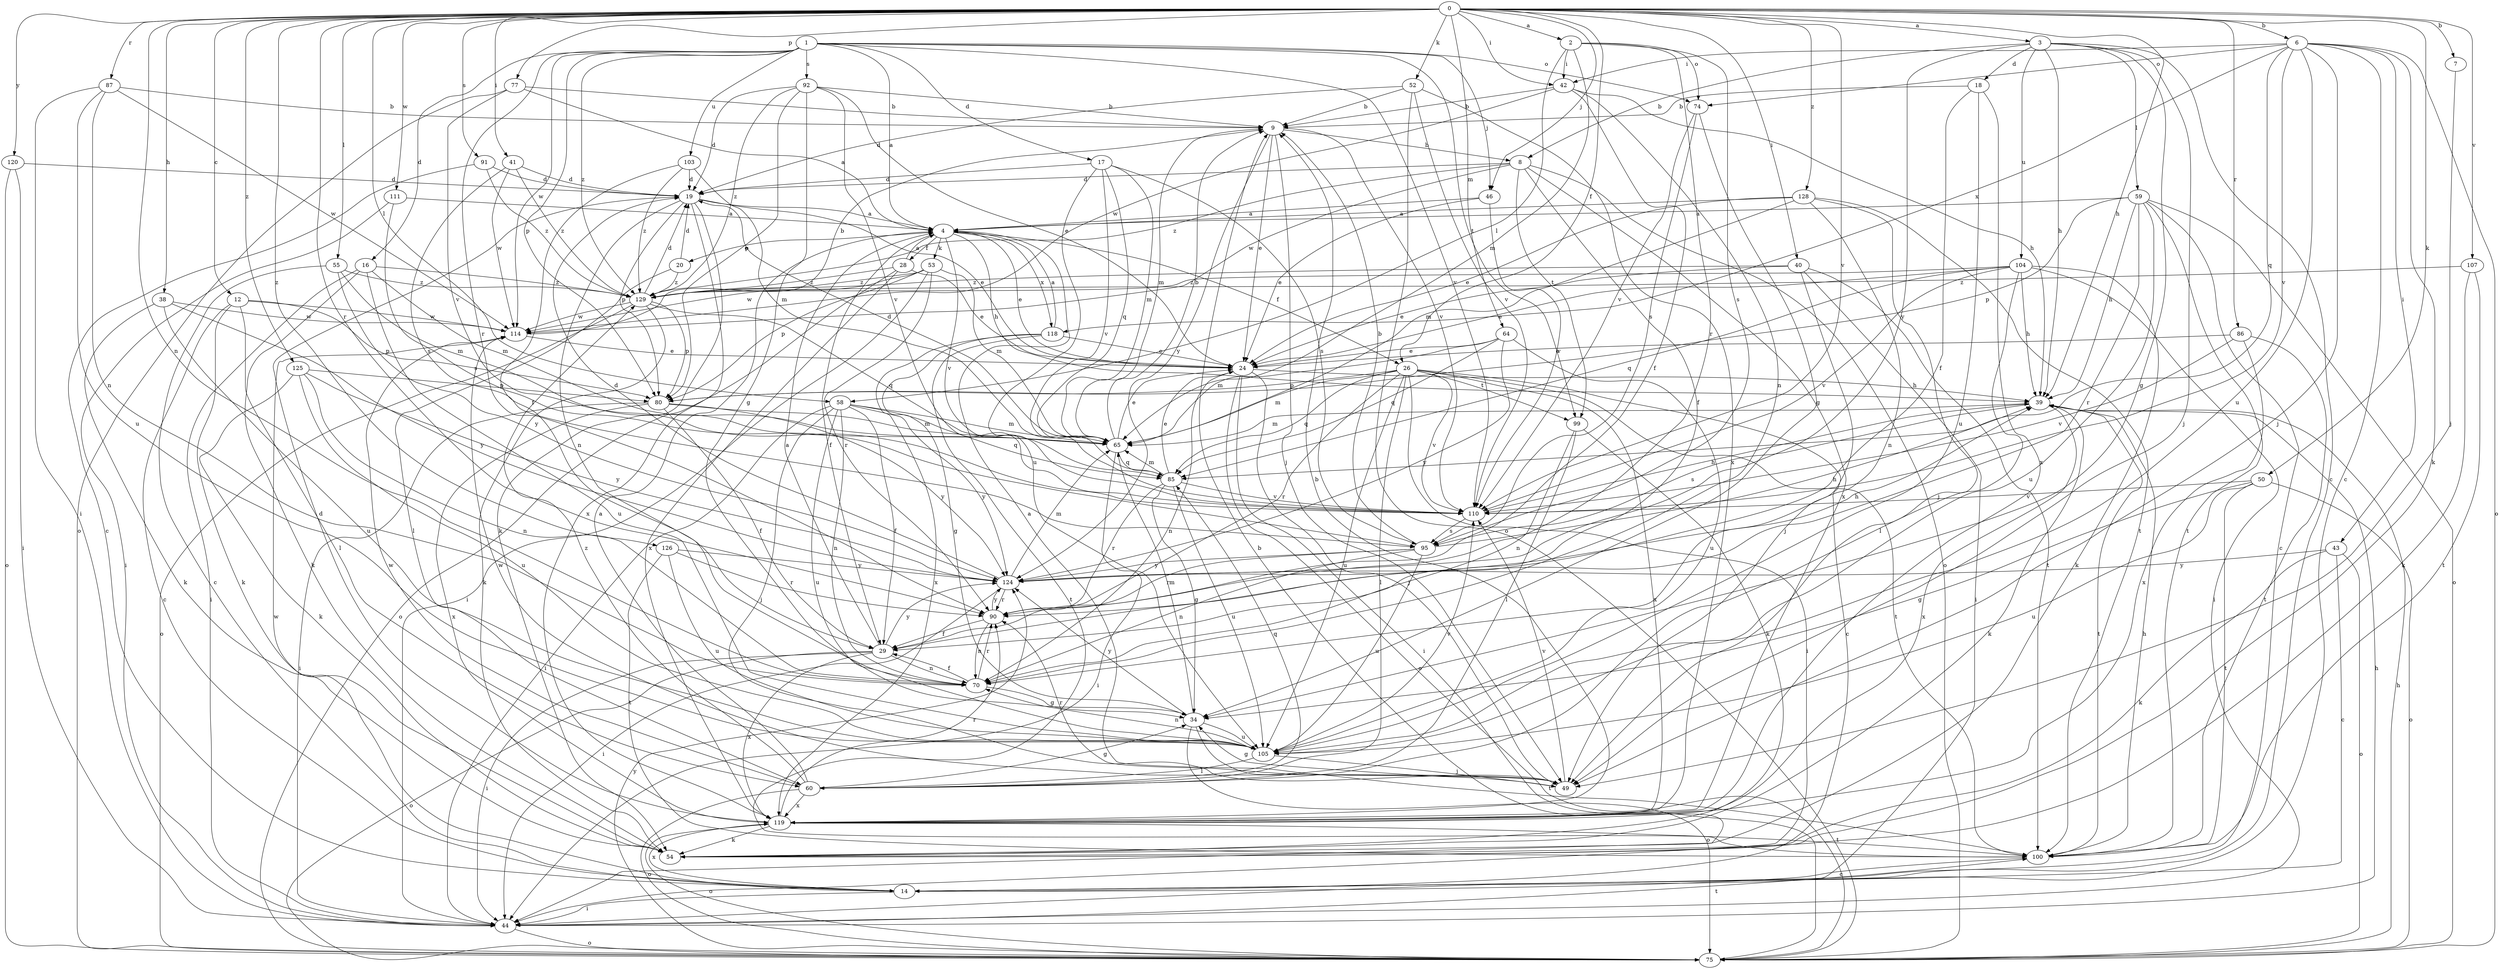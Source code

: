 strict digraph  {
0;
1;
2;
3;
4;
6;
7;
8;
9;
12;
14;
16;
17;
18;
19;
20;
24;
26;
28;
29;
34;
38;
39;
40;
41;
42;
43;
44;
46;
49;
50;
52;
53;
54;
55;
58;
59;
60;
64;
65;
70;
74;
75;
77;
80;
85;
86;
87;
90;
91;
92;
95;
99;
100;
103;
104;
105;
107;
110;
111;
114;
118;
119;
120;
124;
125;
126;
128;
129;
0 -> 2  [label=a];
0 -> 3  [label=a];
0 -> 6  [label=b];
0 -> 7  [label=b];
0 -> 12  [label=c];
0 -> 26  [label=f];
0 -> 38  [label=h];
0 -> 39  [label=h];
0 -> 40  [label=i];
0 -> 41  [label=i];
0 -> 42  [label=i];
0 -> 46  [label=j];
0 -> 50  [label=k];
0 -> 52  [label=k];
0 -> 55  [label=l];
0 -> 58  [label=l];
0 -> 64  [label=m];
0 -> 70  [label=n];
0 -> 77  [label=p];
0 -> 86  [label=r];
0 -> 87  [label=r];
0 -> 90  [label=r];
0 -> 91  [label=s];
0 -> 107  [label=v];
0 -> 110  [label=v];
0 -> 111  [label=w];
0 -> 120  [label=y];
0 -> 125  [label=z];
0 -> 126  [label=z];
0 -> 128  [label=z];
1 -> 4  [label=a];
1 -> 16  [label=d];
1 -> 17  [label=d];
1 -> 46  [label=j];
1 -> 74  [label=o];
1 -> 80  [label=p];
1 -> 90  [label=r];
1 -> 92  [label=s];
1 -> 99  [label=t];
1 -> 103  [label=u];
1 -> 110  [label=v];
1 -> 114  [label=w];
1 -> 129  [label=z];
2 -> 42  [label=i];
2 -> 58  [label=l];
2 -> 65  [label=m];
2 -> 74  [label=o];
2 -> 90  [label=r];
2 -> 95  [label=s];
3 -> 8  [label=b];
3 -> 14  [label=c];
3 -> 18  [label=d];
3 -> 34  [label=g];
3 -> 39  [label=h];
3 -> 49  [label=j];
3 -> 59  [label=l];
3 -> 104  [label=u];
3 -> 124  [label=y];
4 -> 20  [label=e];
4 -> 24  [label=e];
4 -> 26  [label=f];
4 -> 28  [label=f];
4 -> 29  [label=f];
4 -> 39  [label=h];
4 -> 53  [label=k];
4 -> 110  [label=v];
4 -> 118  [label=x];
6 -> 14  [label=c];
6 -> 42  [label=i];
6 -> 43  [label=i];
6 -> 49  [label=j];
6 -> 54  [label=k];
6 -> 74  [label=o];
6 -> 75  [label=o];
6 -> 85  [label=q];
6 -> 105  [label=u];
6 -> 110  [label=v];
6 -> 118  [label=x];
7 -> 49  [label=j];
8 -> 19  [label=d];
8 -> 29  [label=f];
8 -> 75  [label=o];
8 -> 99  [label=t];
8 -> 114  [label=w];
8 -> 119  [label=x];
8 -> 129  [label=z];
9 -> 8  [label=b];
9 -> 24  [label=e];
9 -> 49  [label=j];
9 -> 65  [label=m];
9 -> 110  [label=v];
9 -> 124  [label=y];
12 -> 14  [label=c];
12 -> 54  [label=k];
12 -> 60  [label=l];
12 -> 80  [label=p];
12 -> 114  [label=w];
14 -> 44  [label=i];
14 -> 114  [label=w];
14 -> 119  [label=x];
16 -> 44  [label=i];
16 -> 54  [label=k];
16 -> 65  [label=m];
16 -> 105  [label=u];
16 -> 129  [label=z];
17 -> 19  [label=d];
17 -> 65  [label=m];
17 -> 85  [label=q];
17 -> 95  [label=s];
17 -> 105  [label=u];
17 -> 110  [label=v];
18 -> 9  [label=b];
18 -> 29  [label=f];
18 -> 105  [label=u];
18 -> 119  [label=x];
19 -> 4  [label=a];
19 -> 24  [label=e];
19 -> 54  [label=k];
19 -> 70  [label=n];
19 -> 80  [label=p];
19 -> 119  [label=x];
20 -> 19  [label=d];
20 -> 60  [label=l];
20 -> 129  [label=z];
24 -> 39  [label=h];
24 -> 44  [label=i];
24 -> 49  [label=j];
24 -> 70  [label=n];
24 -> 75  [label=o];
26 -> 14  [label=c];
26 -> 44  [label=i];
26 -> 60  [label=l];
26 -> 65  [label=m];
26 -> 80  [label=p];
26 -> 85  [label=q];
26 -> 90  [label=r];
26 -> 99  [label=t];
26 -> 100  [label=t];
26 -> 105  [label=u];
26 -> 110  [label=v];
26 -> 119  [label=x];
28 -> 4  [label=a];
28 -> 24  [label=e];
28 -> 75  [label=o];
28 -> 119  [label=x];
28 -> 129  [label=z];
29 -> 4  [label=a];
29 -> 44  [label=i];
29 -> 70  [label=n];
29 -> 75  [label=o];
29 -> 119  [label=x];
29 -> 124  [label=y];
34 -> 65  [label=m];
34 -> 75  [label=o];
34 -> 100  [label=t];
34 -> 105  [label=u];
34 -> 124  [label=y];
38 -> 54  [label=k];
38 -> 105  [label=u];
38 -> 114  [label=w];
38 -> 124  [label=y];
39 -> 54  [label=k];
39 -> 65  [label=m];
39 -> 95  [label=s];
39 -> 100  [label=t];
39 -> 119  [label=x];
40 -> 24  [label=e];
40 -> 44  [label=i];
40 -> 49  [label=j];
40 -> 100  [label=t];
40 -> 129  [label=z];
41 -> 19  [label=d];
41 -> 95  [label=s];
41 -> 114  [label=w];
41 -> 129  [label=z];
42 -> 9  [label=b];
42 -> 29  [label=f];
42 -> 39  [label=h];
42 -> 70  [label=n];
42 -> 114  [label=w];
43 -> 14  [label=c];
43 -> 54  [label=k];
43 -> 75  [label=o];
43 -> 124  [label=y];
44 -> 39  [label=h];
44 -> 75  [label=o];
44 -> 100  [label=t];
46 -> 4  [label=a];
46 -> 24  [label=e];
46 -> 110  [label=v];
49 -> 4  [label=a];
49 -> 34  [label=g];
49 -> 90  [label=r];
49 -> 110  [label=v];
49 -> 114  [label=w];
50 -> 34  [label=g];
50 -> 75  [label=o];
50 -> 100  [label=t];
50 -> 105  [label=u];
50 -> 110  [label=v];
52 -> 9  [label=b];
52 -> 19  [label=d];
52 -> 75  [label=o];
52 -> 110  [label=v];
52 -> 119  [label=x];
53 -> 44  [label=i];
53 -> 65  [label=m];
53 -> 80  [label=p];
53 -> 90  [label=r];
53 -> 114  [label=w];
53 -> 129  [label=z];
55 -> 14  [label=c];
55 -> 65  [label=m];
55 -> 124  [label=y];
55 -> 129  [label=z];
58 -> 29  [label=f];
58 -> 44  [label=i];
58 -> 49  [label=j];
58 -> 65  [label=m];
58 -> 70  [label=n];
58 -> 85  [label=q];
58 -> 105  [label=u];
58 -> 124  [label=y];
59 -> 4  [label=a];
59 -> 14  [label=c];
59 -> 39  [label=h];
59 -> 75  [label=o];
59 -> 80  [label=p];
59 -> 90  [label=r];
59 -> 100  [label=t];
59 -> 105  [label=u];
60 -> 4  [label=a];
60 -> 34  [label=g];
60 -> 75  [label=o];
60 -> 85  [label=q];
60 -> 114  [label=w];
60 -> 119  [label=x];
60 -> 129  [label=z];
64 -> 24  [label=e];
64 -> 65  [label=m];
64 -> 85  [label=q];
64 -> 105  [label=u];
64 -> 124  [label=y];
65 -> 9  [label=b];
65 -> 19  [label=d];
65 -> 24  [label=e];
65 -> 44  [label=i];
65 -> 85  [label=q];
70 -> 29  [label=f];
70 -> 34  [label=g];
70 -> 90  [label=r];
74 -> 34  [label=g];
74 -> 95  [label=s];
74 -> 110  [label=v];
75 -> 9  [label=b];
75 -> 39  [label=h];
75 -> 124  [label=y];
77 -> 4  [label=a];
77 -> 9  [label=b];
77 -> 75  [label=o];
77 -> 110  [label=v];
80 -> 29  [label=f];
80 -> 44  [label=i];
80 -> 65  [label=m];
80 -> 119  [label=x];
80 -> 124  [label=y];
85 -> 24  [label=e];
85 -> 34  [label=g];
85 -> 65  [label=m];
85 -> 90  [label=r];
85 -> 105  [label=u];
85 -> 110  [label=v];
86 -> 24  [label=e];
86 -> 100  [label=t];
86 -> 110  [label=v];
86 -> 119  [label=x];
87 -> 9  [label=b];
87 -> 44  [label=i];
87 -> 70  [label=n];
87 -> 105  [label=u];
87 -> 114  [label=w];
90 -> 29  [label=f];
90 -> 70  [label=n];
90 -> 124  [label=y];
91 -> 14  [label=c];
91 -> 19  [label=d];
91 -> 129  [label=z];
92 -> 9  [label=b];
92 -> 19  [label=d];
92 -> 24  [label=e];
92 -> 34  [label=g];
92 -> 80  [label=p];
92 -> 110  [label=v];
92 -> 129  [label=z];
95 -> 9  [label=b];
95 -> 39  [label=h];
95 -> 70  [label=n];
95 -> 90  [label=r];
95 -> 105  [label=u];
95 -> 124  [label=y];
99 -> 54  [label=k];
99 -> 60  [label=l];
99 -> 70  [label=n];
100 -> 14  [label=c];
100 -> 39  [label=h];
103 -> 19  [label=d];
103 -> 29  [label=f];
103 -> 65  [label=m];
103 -> 129  [label=z];
104 -> 24  [label=e];
104 -> 39  [label=h];
104 -> 44  [label=i];
104 -> 54  [label=k];
104 -> 60  [label=l];
104 -> 85  [label=q];
104 -> 110  [label=v];
104 -> 129  [label=z];
105 -> 49  [label=j];
105 -> 60  [label=l];
105 -> 70  [label=n];
105 -> 110  [label=v];
107 -> 54  [label=k];
107 -> 100  [label=t];
107 -> 129  [label=z];
110 -> 39  [label=h];
110 -> 95  [label=s];
111 -> 4  [label=a];
111 -> 44  [label=i];
111 -> 95  [label=s];
114 -> 9  [label=b];
114 -> 24  [label=e];
118 -> 4  [label=a];
118 -> 24  [label=e];
118 -> 34  [label=g];
118 -> 100  [label=t];
118 -> 119  [label=x];
119 -> 9  [label=b];
119 -> 19  [label=d];
119 -> 54  [label=k];
119 -> 75  [label=o];
119 -> 90  [label=r];
119 -> 100  [label=t];
120 -> 19  [label=d];
120 -> 44  [label=i];
120 -> 75  [label=o];
124 -> 19  [label=d];
124 -> 39  [label=h];
124 -> 44  [label=i];
124 -> 65  [label=m];
124 -> 90  [label=r];
125 -> 54  [label=k];
125 -> 70  [label=n];
125 -> 80  [label=p];
125 -> 105  [label=u];
125 -> 124  [label=y];
126 -> 90  [label=r];
126 -> 100  [label=t];
126 -> 105  [label=u];
126 -> 124  [label=y];
128 -> 4  [label=a];
128 -> 24  [label=e];
128 -> 49  [label=j];
128 -> 65  [label=m];
128 -> 70  [label=n];
128 -> 100  [label=t];
129 -> 19  [label=d];
129 -> 54  [label=k];
129 -> 75  [label=o];
129 -> 80  [label=p];
129 -> 85  [label=q];
129 -> 114  [label=w];
}
